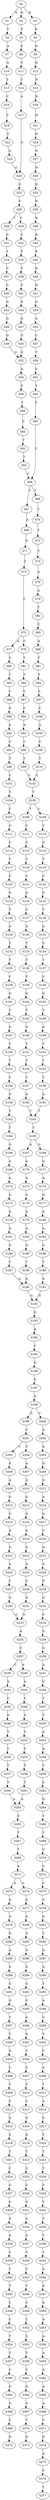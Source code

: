 strict digraph  {
	S0 -> S1 [ label = G ];
	S0 -> S2 [ label = G ];
	S0 -> S3 [ label = N ];
	S1 -> S4 [ label = T ];
	S2 -> S5 [ label = T ];
	S3 -> S6 [ label = N ];
	S4 -> S7 [ label = A ];
	S5 -> S8 [ label = C ];
	S6 -> S9 [ label = N ];
	S7 -> S10 [ label = G ];
	S8 -> S11 [ label = T ];
	S9 -> S12 [ label = N ];
	S10 -> S13 [ label = T ];
	S11 -> S14 [ label = T ];
	S12 -> S15 [ label = N ];
	S13 -> S16 [ label = C ];
	S14 -> S17 [ label = A ];
	S15 -> S18 [ label = N ];
	S16 -> S19 [ label = T ];
	S17 -> S20 [ label = G ];
	S18 -> S21 [ label = N ];
	S19 -> S22 [ label = T ];
	S20 -> S23 [ label = C ];
	S21 -> S24 [ label = N ];
	S22 -> S25 [ label = A ];
	S23 -> S26 [ label = C ];
	S24 -> S27 [ label = N ];
	S25 -> S20 [ label = G ];
	S26 -> S28 [ label = T ];
	S26 -> S29 [ label = C ];
	S27 -> S30 [ label = N ];
	S28 -> S31 [ label = C ];
	S29 -> S32 [ label = C ];
	S30 -> S33 [ label = N ];
	S31 -> S34 [ label = T ];
	S32 -> S35 [ label = T ];
	S33 -> S36 [ label = N ];
	S34 -> S37 [ label = C ];
	S35 -> S38 [ label = C ];
	S36 -> S39 [ label = N ];
	S37 -> S40 [ label = C ];
	S38 -> S41 [ label = C ];
	S39 -> S42 [ label = N ];
	S40 -> S43 [ label = G ];
	S41 -> S44 [ label = G ];
	S42 -> S45 [ label = N ];
	S43 -> S46 [ label = G ];
	S44 -> S47 [ label = G ];
	S45 -> S48 [ label = N ];
	S46 -> S49 [ label = G ];
	S47 -> S50 [ label = G ];
	S48 -> S51 [ label = N ];
	S49 -> S52 [ label = G ];
	S50 -> S52 [ label = G ];
	S51 -> S53 [ label = G ];
	S52 -> S54 [ label = A ];
	S53 -> S55 [ label = A ];
	S54 -> S56 [ label = C ];
	S55 -> S57 [ label = C ];
	S56 -> S58 [ label = T ];
	S57 -> S59 [ label = T ];
	S58 -> S60 [ label = C ];
	S59 -> S61 [ label = C ];
	S60 -> S62 [ label = T ];
	S61 -> S63 [ label = T ];
	S62 -> S64 [ label = T ];
	S63 -> S65 [ label = T ];
	S64 -> S66 [ label = C ];
	S65 -> S66 [ label = C ];
	S66 -> S67 [ label = C ];
	S66 -> S68 [ label = T ];
	S67 -> S69 [ label = A ];
	S68 -> S70 [ label = T ];
	S69 -> S71 [ label = G ];
	S70 -> S72 [ label = T ];
	S71 -> S73 [ label = T ];
	S72 -> S74 [ label = T ];
	S73 -> S75 [ label = C ];
	S74 -> S76 [ label = A ];
	S75 -> S77 [ label = G ];
	S75 -> S78 [ label = C ];
	S76 -> S79 [ label = G ];
	S77 -> S80 [ label = T ];
	S78 -> S81 [ label = T ];
	S79 -> S82 [ label = T ];
	S80 -> S83 [ label = T ];
	S81 -> S84 [ label = T ];
	S82 -> S85 [ label = C ];
	S83 -> S86 [ label = C ];
	S84 -> S87 [ label = C ];
	S85 -> S88 [ label = A ];
	S86 -> S89 [ label = G ];
	S87 -> S90 [ label = C ];
	S88 -> S91 [ label = T ];
	S89 -> S92 [ label = A ];
	S90 -> S93 [ label = A ];
	S91 -> S94 [ label = T ];
	S92 -> S95 [ label = C ];
	S93 -> S96 [ label = C ];
	S94 -> S97 [ label = C ];
	S95 -> S98 [ label = T ];
	S96 -> S99 [ label = T ];
	S97 -> S100 [ label = C ];
	S98 -> S101 [ label = C ];
	S99 -> S102 [ label = C ];
	S100 -> S103 [ label = A ];
	S101 -> S104 [ label = T ];
	S102 -> S105 [ label = T ];
	S103 -> S106 [ label = C ];
	S104 -> S107 [ label = C ];
	S105 -> S108 [ label = T ];
	S105 -> S109 [ label = C ];
	S106 -> S110 [ label = T ];
	S107 -> S111 [ label = G ];
	S108 -> S112 [ label = C ];
	S109 -> S113 [ label = T ];
	S110 -> S102 [ label = C ];
	S111 -> S114 [ label = C ];
	S112 -> S115 [ label = C ];
	S113 -> S116 [ label = G ];
	S114 -> S117 [ label = T ];
	S115 -> S118 [ label = T ];
	S116 -> S119 [ label = T ];
	S117 -> S120 [ label = C ];
	S118 -> S121 [ label = C ];
	S119 -> S122 [ label = C ];
	S120 -> S123 [ label = G ];
	S121 -> S124 [ label = G ];
	S122 -> S125 [ label = G ];
	S123 -> S126 [ label = T ];
	S124 -> S127 [ label = C ];
	S125 -> S128 [ label = T ];
	S126 -> S129 [ label = G ];
	S127 -> S130 [ label = G ];
	S128 -> S131 [ label = G ];
	S129 -> S132 [ label = T ];
	S130 -> S133 [ label = T ];
	S131 -> S134 [ label = C ];
	S132 -> S135 [ label = T ];
	S133 -> S136 [ label = T ];
	S134 -> S137 [ label = T ];
	S135 -> S138 [ label = C ];
	S136 -> S139 [ label = T ];
	S137 -> S140 [ label = C ];
	S138 -> S141 [ label = G ];
	S139 -> S142 [ label = G ];
	S140 -> S143 [ label = G ];
	S141 -> S144 [ label = T ];
	S142 -> S145 [ label = T ];
	S143 -> S146 [ label = T ];
	S144 -> S147 [ label = G ];
	S145 -> S148 [ label = G ];
	S146 -> S149 [ label = G ];
	S147 -> S150 [ label = T ];
	S148 -> S151 [ label = T ];
	S149 -> S152 [ label = T ];
	S150 -> S153 [ label = T ];
	S151 -> S154 [ label = T ];
	S152 -> S155 [ label = T ];
	S153 -> S156 [ label = C ];
	S154 -> S157 [ label = T ];
	S155 -> S158 [ label = T ];
	S156 -> S159 [ label = G ];
	S157 -> S160 [ label = A ];
	S158 -> S161 [ label = A ];
	S159 -> S162 [ label = T ];
	S160 -> S163 [ label = T ];
	S161 -> S163 [ label = T ];
	S162 -> S164 [ label = T ];
	S163 -> S165 [ label = T ];
	S164 -> S166 [ label = G ];
	S165 -> S167 [ label = A ];
	S165 -> S168 [ label = G ];
	S166 -> S169 [ label = A ];
	S167 -> S170 [ label = A ];
	S168 -> S171 [ label = G ];
	S169 -> S172 [ label = A ];
	S170 -> S173 [ label = A ];
	S171 -> S174 [ label = A ];
	S172 -> S175 [ label = G ];
	S173 -> S176 [ label = G ];
	S174 -> S177 [ label = G ];
	S175 -> S178 [ label = A ];
	S176 -> S179 [ label = A ];
	S177 -> S180 [ label = A ];
	S178 -> S181 [ label = A ];
	S179 -> S182 [ label = A ];
	S180 -> S183 [ label = A ];
	S181 -> S184 [ label = G ];
	S182 -> S185 [ label = G ];
	S183 -> S186 [ label = G ];
	S184 -> S187 [ label = T ];
	S185 -> S188 [ label = T ];
	S186 -> S189 [ label = T ];
	S187 -> S190 [ label = A ];
	S188 -> S190 [ label = A ];
	S189 -> S191 [ label = A ];
	S190 -> S192 [ label = G ];
	S191 -> S192 [ label = G ];
	S192 -> S193 [ label = G ];
	S193 -> S194 [ label = A ];
	S194 -> S195 [ label = C ];
	S195 -> S196 [ label = G ];
	S196 -> S197 [ label = G ];
	S197 -> S198 [ label = A ];
	S198 -> S199 [ label = A ];
	S198 -> S200 [ label = C ];
	S199 -> S201 [ label = C ];
	S200 -> S202 [ label = A ];
	S201 -> S203 [ label = C ];
	S201 -> S204 [ label = T ];
	S202 -> S205 [ label = A ];
	S203 -> S206 [ label = A ];
	S204 -> S207 [ label = A ];
	S205 -> S208 [ label = G ];
	S206 -> S209 [ label = A ];
	S207 -> S210 [ label = G ];
	S208 -> S211 [ label = G ];
	S209 -> S212 [ label = G ];
	S210 -> S213 [ label = G ];
	S211 -> S214 [ label = A ];
	S212 -> S215 [ label = G ];
	S213 -> S216 [ label = G ];
	S214 -> S217 [ label = G ];
	S215 -> S218 [ label = A ];
	S216 -> S219 [ label = A ];
	S217 -> S220 [ label = C ];
	S218 -> S221 [ label = G ];
	S219 -> S222 [ label = G ];
	S220 -> S223 [ label = G ];
	S221 -> S224 [ label = A ];
	S222 -> S225 [ label = A ];
	S223 -> S226 [ label = A ];
	S224 -> S227 [ label = C ];
	S225 -> S228 [ label = C ];
	S226 -> S229 [ label = G ];
	S227 -> S230 [ label = G ];
	S228 -> S231 [ label = G ];
	S229 -> S232 [ label = G ];
	S230 -> S233 [ label = G ];
	S231 -> S233 [ label = G ];
	S232 -> S234 [ label = C ];
	S233 -> S235 [ label = A ];
	S234 -> S236 [ label = G ];
	S235 -> S237 [ label = C ];
	S236 -> S238 [ label = G ];
	S237 -> S239 [ label = C ];
	S237 -> S240 [ label = A ];
	S238 -> S241 [ label = A ];
	S239 -> S242 [ label = A ];
	S240 -> S243 [ label = A ];
	S241 -> S244 [ label = C ];
	S242 -> S245 [ label = C ];
	S243 -> S246 [ label = C ];
	S244 -> S247 [ label = T ];
	S245 -> S248 [ label = G ];
	S246 -> S249 [ label = G ];
	S247 -> S250 [ label = T ];
	S248 -> S251 [ label = T ];
	S249 -> S252 [ label = T ];
	S250 -> S253 [ label = A ];
	S251 -> S254 [ label = C ];
	S252 -> S255 [ label = C ];
	S253 -> S256 [ label = A ];
	S254 -> S257 [ label = T ];
	S255 -> S258 [ label = T ];
	S256 -> S259 [ label = T ];
	S257 -> S260 [ label = T ];
	S258 -> S261 [ label = T ];
	S259 -> S262 [ label = C ];
	S260 -> S263 [ label = A ];
	S261 -> S263 [ label = A ];
	S262 -> S264 [ label = G ];
	S263 -> S265 [ label = C ];
	S264 -> S266 [ label = T ];
	S265 -> S267 [ label = T ];
	S266 -> S268 [ label = T ];
	S267 -> S269 [ label = T ];
	S268 -> S270 [ label = C ];
	S269 -> S271 [ label = A ];
	S270 -> S272 [ label = C ];
	S271 -> S273 [ label = A ];
	S271 -> S274 [ label = G ];
	S272 -> S275 [ label = C ];
	S273 -> S276 [ label = A ];
	S274 -> S277 [ label = G ];
	S275 -> S278 [ label = C ];
	S276 -> S279 [ label = G ];
	S277 -> S280 [ label = G ];
	S278 -> S281 [ label = G ];
	S279 -> S282 [ label = G ];
	S280 -> S283 [ label = G ];
	S281 -> S284 [ label = T ];
	S282 -> S285 [ label = A ];
	S283 -> S286 [ label = G ];
	S284 -> S287 [ label = G ];
	S285 -> S288 [ label = G ];
	S286 -> S289 [ label = G ];
	S287 -> S290 [ label = G ];
	S288 -> S291 [ label = G ];
	S289 -> S292 [ label = C ];
	S290 -> S293 [ label = T ];
	S291 -> S294 [ label = G ];
	S292 -> S295 [ label = C ];
	S293 -> S296 [ label = A ];
	S294 -> S297 [ label = T ];
	S295 -> S298 [ label = A ];
	S296 -> S299 [ label = C ];
	S297 -> S300 [ label = T ];
	S298 -> S301 [ label = G ];
	S299 -> S302 [ label = T ];
	S300 -> S303 [ label = A ];
	S301 -> S304 [ label = T ];
	S302 -> S305 [ label = C ];
	S303 -> S306 [ label = C ];
	S304 -> S307 [ label = C ];
	S305 -> S308 [ label = C ];
	S306 -> S309 [ label = T ];
	S307 -> S310 [ label = T ];
	S308 -> S311 [ label = T ];
	S309 -> S312 [ label = C ];
	S310 -> S313 [ label = C ];
	S311 -> S314 [ label = A ];
	S312 -> S315 [ label = G ];
	S313 -> S316 [ label = G ];
	S314 -> S317 [ label = C ];
	S315 -> S318 [ label = G ];
	S316 -> S319 [ label = G ];
	S317 -> S320 [ label = T ];
	S318 -> S321 [ label = T ];
	S319 -> S322 [ label = T ];
	S320 -> S323 [ label = T ];
	S321 -> S324 [ label = C ];
	S322 -> S325 [ label = C ];
	S323 -> S326 [ label = T ];
	S324 -> S327 [ label = G ];
	S325 -> S328 [ label = C ];
	S326 -> S329 [ label = T ];
	S327 -> S330 [ label = G ];
	S328 -> S331 [ label = G ];
	S329 -> S332 [ label = T ];
	S330 -> S333 [ label = A ];
	S331 -> S334 [ label = A ];
	S332 -> S335 [ label = T ];
	S333 -> S336 [ label = A ];
	S334 -> S337 [ label = A ];
	S335 -> S338 [ label = T ];
	S336 -> S339 [ label = C ];
	S337 -> S340 [ label = C ];
	S338 -> S341 [ label = T ];
	S339 -> S342 [ label = T ];
	S340 -> S343 [ label = T ];
	S341 -> S344 [ label = A ];
	S342 -> S345 [ label = T ];
	S343 -> S346 [ label = T ];
	S344 -> S347 [ label = A ];
	S345 -> S348 [ label = C ];
	S346 -> S349 [ label = C ];
	S347 -> S350 [ label = A ];
	S348 -> S351 [ label = C ];
	S349 -> S352 [ label = T ];
	S350 -> S353 [ label = A ];
	S351 -> S354 [ label = T ];
	S352 -> S355 [ label = C ];
	S353 -> S356 [ label = A ];
	S354 -> S357 [ label = T ];
	S355 -> S358 [ label = T ];
	S356 -> S359 [ label = A ];
	S357 -> S360 [ label = C ];
	S358 -> S361 [ label = C ];
	S359 -> S362 [ label = A ];
	S360 -> S363 [ label = G ];
	S361 -> S364 [ label = G ];
	S362 -> S365 [ label = A ];
	S363 -> S366 [ label = G ];
	S364 -> S367 [ label = G ];
	S365 -> S368 [ label = A ];
	S366 -> S369 [ label = T ];
	S367 -> S370 [ label = T ];
	S368 -> S371 [ label = C ];
	S369 -> S372 [ label = G ];
	S370 -> S373 [ label = G ];
	S371 -> S374 [ label = G ];
	S374 -> S375 [ label = A ];
	S375 -> S376 [ label = C ];
	S376 -> S377 [ label = T ];
}
